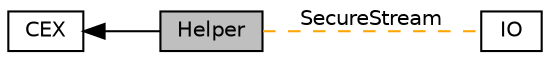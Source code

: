 digraph "Helper"
{
  edge [fontname="Helvetica",fontsize="10",labelfontname="Helvetica",labelfontsize="10"];
  node [fontname="Helvetica",fontsize="10",shape=box];
  rankdir=LR;
  Node2 [label="CEX",height=0.2,width=0.4,color="black", fillcolor="white", style="filled",URL="$group___c_e_x.html",tooltip="Root Namespace."];
  Node3 [label="IO",height=0.2,width=0.4,color="black", fillcolor="white", style="filled",URL="$group___i_o.html",tooltip="IO Processors."];
  Node1 [label="Helper",height=0.2,width=0.4,color="black", fillcolor="grey75", style="filled", fontcolor="black",tooltip="Cryptographic Helper Classes."];
  Node2->Node1 [shape=plaintext, dir="back", style="solid"];
  Node1->Node3 [shape=plaintext, label="SecureStream", color="orange", dir="none", style="dashed"];
}
